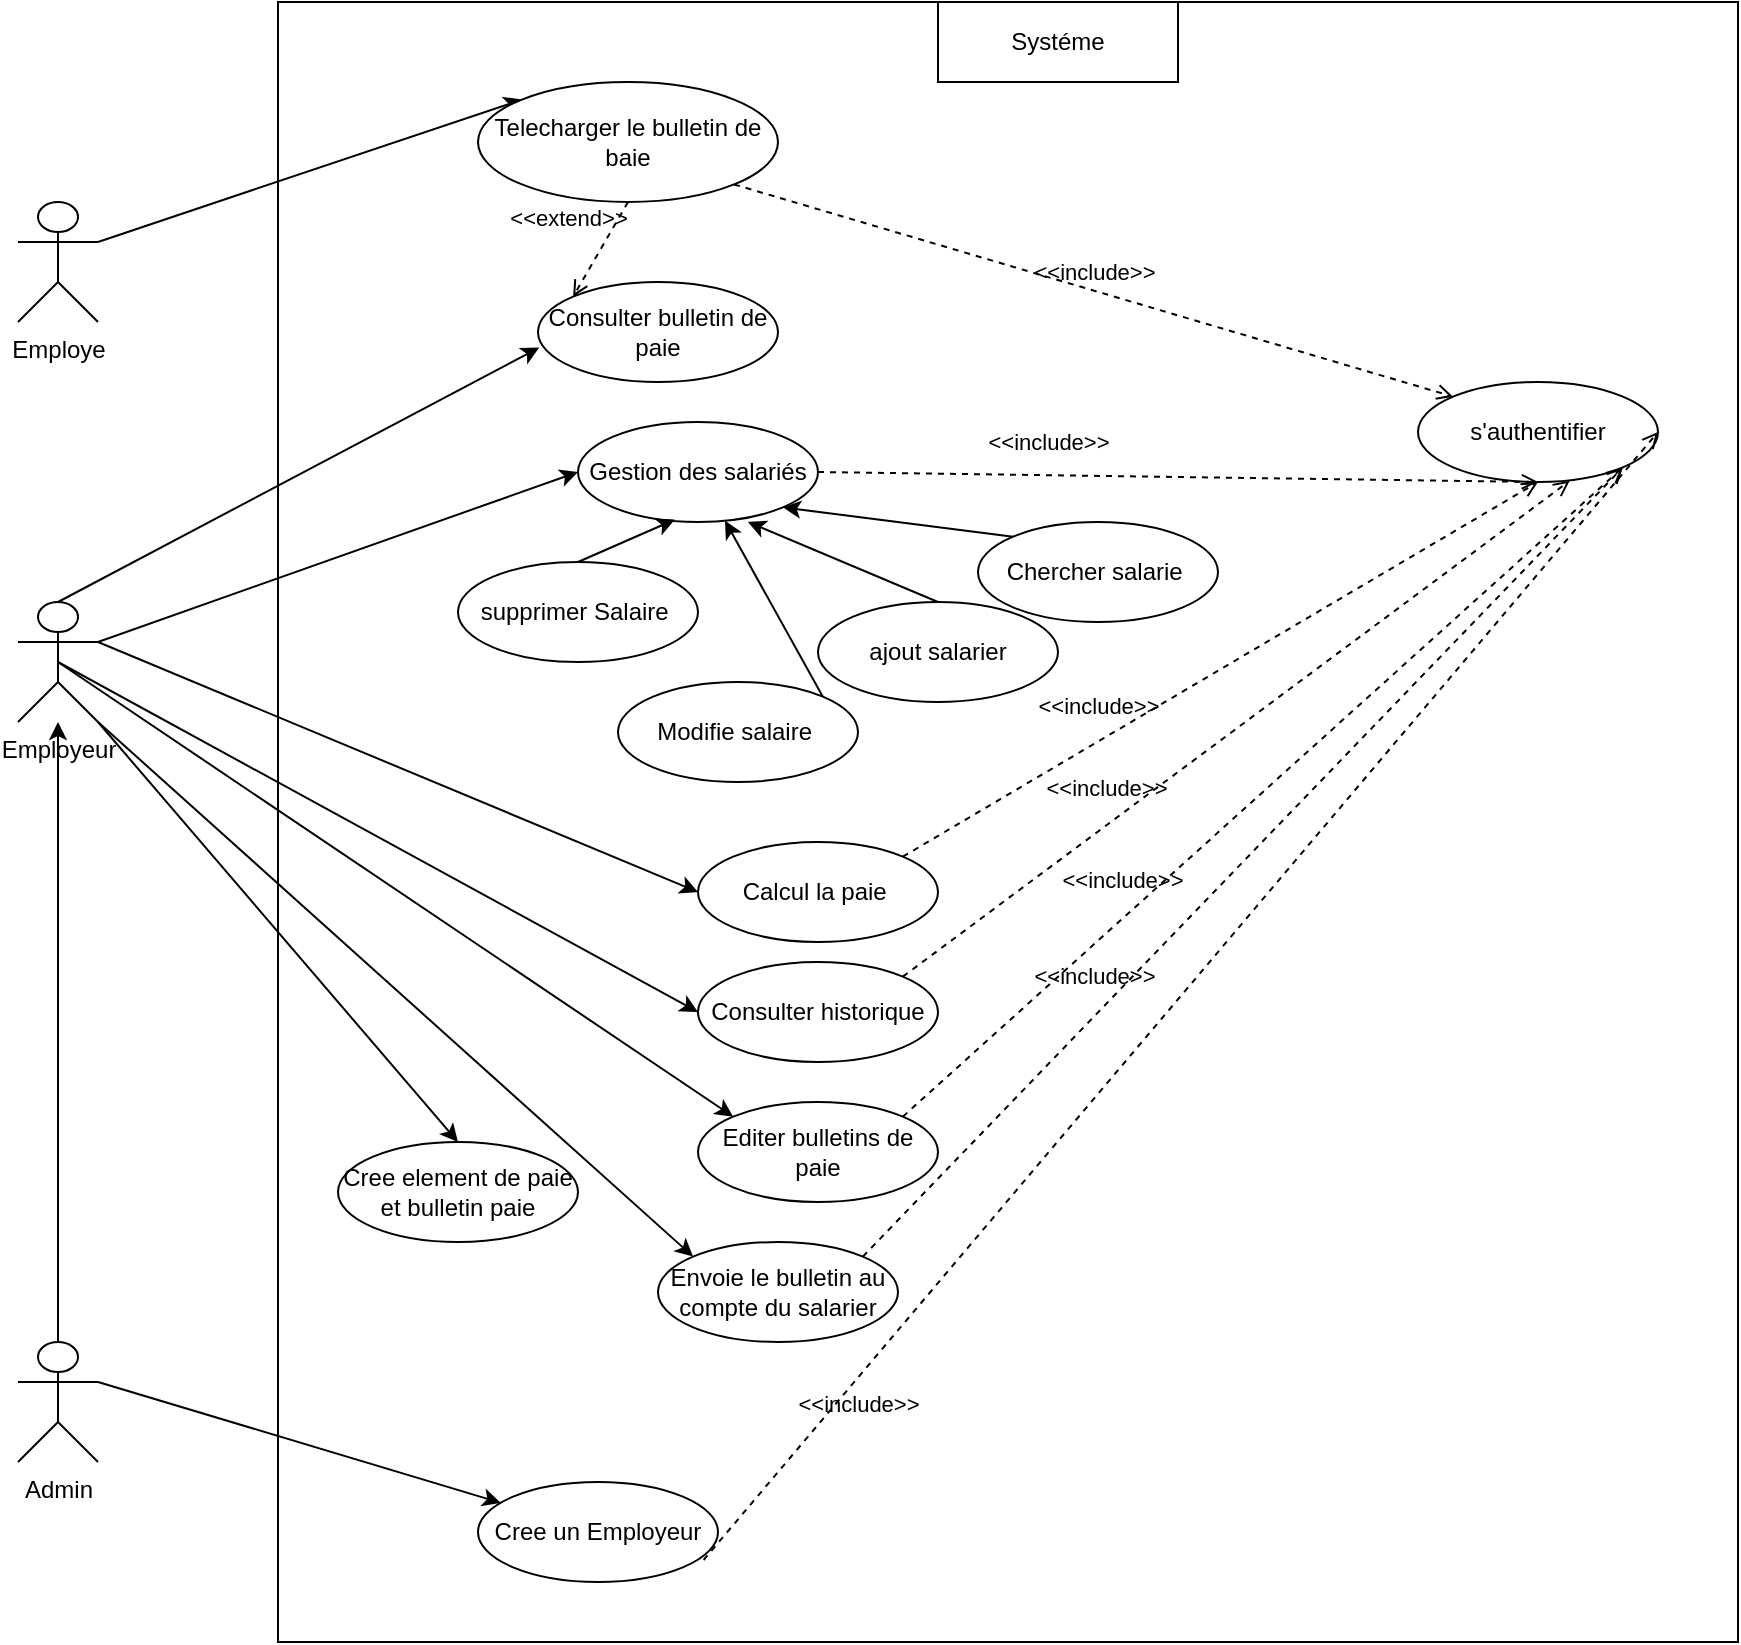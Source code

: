 <mxfile>
    <diagram id="1FBdTYcbO0OM_0W2Bze0" name="Page-1">
        <mxGraphModel dx="2107" dy="749" grid="1" gridSize="10" guides="1" tooltips="1" connect="1" arrows="1" fold="1" page="1" pageScale="1" pageWidth="827" pageHeight="1169" math="0" shadow="0" adaptiveColors="none">
            <root>
                <mxCell id="0"/>
                <mxCell id="1" parent="0"/>
                <mxCell id="6" value="" style="rounded=0;whiteSpace=wrap;html=1;" parent="1" vertex="1">
                    <mxGeometry x="-50" y="10" width="730" height="820" as="geometry"/>
                </mxCell>
                <mxCell id="55" style="edgeStyle=none;html=1;exitX=1;exitY=0.333;exitDx=0;exitDy=0;exitPerimeter=0;entryX=0;entryY=0;entryDx=0;entryDy=0;" parent="1" source="10" target="26" edge="1">
                    <mxGeometry relative="1" as="geometry"/>
                </mxCell>
                <mxCell id="10" value="Employe" style="shape=umlActor;verticalLabelPosition=bottom;verticalAlign=top;html=1;" parent="1" vertex="1">
                    <mxGeometry x="-180" y="110" width="40" height="60" as="geometry"/>
                </mxCell>
                <mxCell id="57" style="edgeStyle=none;html=1;exitX=1;exitY=0.333;exitDx=0;exitDy=0;exitPerimeter=0;entryX=0;entryY=0.5;entryDx=0;entryDy=0;" parent="1" source="11" target="30" edge="1">
                    <mxGeometry relative="1" as="geometry"/>
                </mxCell>
                <mxCell id="62" style="edgeStyle=none;html=1;exitX=0.5;exitY=0.5;exitDx=0;exitDy=0;exitPerimeter=0;entryX=0;entryY=0;entryDx=0;entryDy=0;" parent="1" source="11" target="39" edge="1">
                    <mxGeometry relative="1" as="geometry"/>
                </mxCell>
                <mxCell id="64" style="edgeStyle=none;html=1;exitX=0.5;exitY=0.5;exitDx=0;exitDy=0;exitPerimeter=0;entryX=0;entryY=0.5;entryDx=0;entryDy=0;" parent="1" source="11" target="45" edge="1">
                    <mxGeometry relative="1" as="geometry"/>
                </mxCell>
                <mxCell id="77" style="edgeStyle=none;html=1;exitX=1;exitY=0.333;exitDx=0;exitDy=0;exitPerimeter=0;entryX=0;entryY=0.5;entryDx=0;entryDy=0;" parent="1" source="11" target="33" edge="1">
                    <mxGeometry relative="1" as="geometry"/>
                </mxCell>
                <mxCell id="82" style="edgeStyle=none;html=1;exitX=1;exitY=1;exitDx=0;exitDy=0;exitPerimeter=0;entryX=0;entryY=0;entryDx=0;entryDy=0;" parent="1" source="11" target="80" edge="1">
                    <mxGeometry relative="1" as="geometry"/>
                </mxCell>
                <mxCell id="87" style="edgeStyle=none;html=1;exitX=1;exitY=1;exitDx=0;exitDy=0;exitPerimeter=0;entryX=0.5;entryY=0;entryDx=0;entryDy=0;" parent="1" source="11" target="86" edge="1">
                    <mxGeometry relative="1" as="geometry"/>
                </mxCell>
                <mxCell id="11" value="&lt;div&gt;Employeur&lt;/div&gt;" style="shape=umlActor;verticalLabelPosition=bottom;verticalAlign=top;html=1;" parent="1" vertex="1">
                    <mxGeometry x="-180" y="310" width="40" height="60" as="geometry"/>
                </mxCell>
                <mxCell id="17" value="s&#39;authentifier" style="ellipse;whiteSpace=wrap;html=1;" parent="1" vertex="1">
                    <mxGeometry x="520" y="200" width="120" height="50" as="geometry"/>
                </mxCell>
                <mxCell id="18" value="Systéme" style="rounded=0;whiteSpace=wrap;html=1;" parent="1" vertex="1">
                    <mxGeometry x="280" y="10" width="120" height="40" as="geometry"/>
                </mxCell>
                <mxCell id="21" value="Consulter bulletin de paie" style="ellipse;whiteSpace=wrap;html=1;" parent="1" vertex="1">
                    <mxGeometry x="80" y="150" width="120" height="50" as="geometry"/>
                </mxCell>
                <mxCell id="26" value="Telecharger le bulletin de baie" style="ellipse;whiteSpace=wrap;html=1;" parent="1" vertex="1">
                    <mxGeometry x="50" y="50" width="150" height="60" as="geometry"/>
                </mxCell>
                <mxCell id="30" value="Gestion des salariés" style="ellipse;whiteSpace=wrap;html=1;" parent="1" vertex="1">
                    <mxGeometry x="100" y="220" width="120" height="50" as="geometry"/>
                </mxCell>
                <mxCell id="33" value="Calcul la paie&amp;nbsp;" style="ellipse;whiteSpace=wrap;html=1;" parent="1" vertex="1">
                    <mxGeometry x="160" y="430" width="120" height="50" as="geometry"/>
                </mxCell>
                <mxCell id="34" value="ajout salarier" style="ellipse;whiteSpace=wrap;html=1;" parent="1" vertex="1">
                    <mxGeometry x="220" y="310" width="120" height="50" as="geometry"/>
                </mxCell>
                <mxCell id="73" style="edgeStyle=none;html=1;exitX=1;exitY=0;exitDx=0;exitDy=0;" parent="1" source="35" target="30" edge="1">
                    <mxGeometry relative="1" as="geometry"/>
                </mxCell>
                <mxCell id="35" value="Modifie salaire&amp;nbsp;" style="ellipse;whiteSpace=wrap;html=1;" parent="1" vertex="1">
                    <mxGeometry x="120" y="350" width="120" height="50" as="geometry"/>
                </mxCell>
                <mxCell id="36" value="supprimer Salaire&amp;nbsp;" style="ellipse;whiteSpace=wrap;html=1;" parent="1" vertex="1">
                    <mxGeometry x="40" y="290" width="120" height="50" as="geometry"/>
                </mxCell>
                <mxCell id="75" style="edgeStyle=none;html=1;exitX=0;exitY=0;exitDx=0;exitDy=0;entryX=1;entryY=1;entryDx=0;entryDy=0;" parent="1" source="37" target="30" edge="1">
                    <mxGeometry relative="1" as="geometry"/>
                </mxCell>
                <mxCell id="37" value="Chercher salarie&amp;nbsp;" style="ellipse;whiteSpace=wrap;html=1;" parent="1" vertex="1">
                    <mxGeometry x="300" y="270" width="120" height="50" as="geometry"/>
                </mxCell>
                <mxCell id="39" value="Editer bulletins de paie" style="ellipse;whiteSpace=wrap;html=1;" parent="1" vertex="1">
                    <mxGeometry x="160" y="560" width="120" height="50" as="geometry"/>
                </mxCell>
                <mxCell id="45" value="Consulter historique" style="ellipse;whiteSpace=wrap;html=1;" parent="1" vertex="1">
                    <mxGeometry x="160" y="490" width="120" height="50" as="geometry"/>
                </mxCell>
                <mxCell id="51" value="&amp;lt;&amp;lt;include&amp;gt;&amp;gt;" style="html=1;verticalAlign=bottom;labelBackgroundColor=none;endArrow=open;endFill=0;dashed=1;exitX=1;exitY=1;exitDx=0;exitDy=0;entryX=0;entryY=0;entryDx=0;entryDy=0;" parent="1" source="26" target="17" edge="1">
                    <mxGeometry width="160" relative="1" as="geometry">
                        <mxPoint y="190" as="sourcePoint"/>
                        <mxPoint x="160" y="190" as="targetPoint"/>
                    </mxGeometry>
                </mxCell>
                <mxCell id="54" value="&amp;lt;&amp;lt;include&amp;gt;&amp;gt;" style="html=1;verticalAlign=bottom;labelBackgroundColor=none;endArrow=open;endFill=0;dashed=1;exitX=1;exitY=0.5;exitDx=0;exitDy=0;entryX=0.5;entryY=1;entryDx=0;entryDy=0;" parent="1" source="30" target="17" edge="1">
                    <mxGeometry x="-0.365" y="7" width="160" relative="1" as="geometry">
                        <mxPoint x="104" y="330" as="sourcePoint"/>
                        <mxPoint x="70" y="426" as="targetPoint"/>
                        <mxPoint y="-1" as="offset"/>
                    </mxGeometry>
                </mxCell>
                <mxCell id="63" value="&amp;lt;&amp;lt;include&amp;gt;&amp;gt;" style="html=1;verticalAlign=bottom;labelBackgroundColor=none;endArrow=open;endFill=0;dashed=1;exitX=1;exitY=0;exitDx=0;exitDy=0;entryX=1;entryY=1;entryDx=0;entryDy=0;" parent="1" source="39" target="17" edge="1">
                    <mxGeometry x="-0.365" y="7" width="160" relative="1" as="geometry">
                        <mxPoint x="190" y="335" as="sourcePoint"/>
                        <mxPoint x="340" y="295" as="targetPoint"/>
                        <mxPoint y="-1" as="offset"/>
                    </mxGeometry>
                </mxCell>
                <mxCell id="65" value="&amp;lt;&amp;lt;include&amp;gt;&amp;gt;" style="html=1;verticalAlign=bottom;labelBackgroundColor=none;endArrow=open;endFill=0;dashed=1;exitX=1;exitY=0;exitDx=0;exitDy=0;entryX=0.632;entryY=0.988;entryDx=0;entryDy=0;entryPerimeter=0;" parent="1" source="45" target="17" edge="1">
                    <mxGeometry x="-0.365" y="7" width="160" relative="1" as="geometry">
                        <mxPoint x="200" y="345" as="sourcePoint"/>
                        <mxPoint x="350" y="305" as="targetPoint"/>
                        <mxPoint y="-1" as="offset"/>
                    </mxGeometry>
                </mxCell>
                <mxCell id="66" value="&amp;lt;&amp;lt;extend&amp;gt;&amp;gt;" style="html=1;verticalAlign=bottom;labelBackgroundColor=none;endArrow=open;endFill=0;dashed=1;entryX=0;entryY=0;entryDx=0;entryDy=0;exitX=0.5;exitY=1;exitDx=0;exitDy=0;" parent="1" source="26" target="21" edge="1">
                    <mxGeometry x="0.073" y="-17" width="160" relative="1" as="geometry">
                        <mxPoint x="163" y="99" as="sourcePoint"/>
                        <mxPoint x="350" y="80" as="targetPoint"/>
                        <mxPoint as="offset"/>
                    </mxGeometry>
                </mxCell>
                <mxCell id="72" style="edgeStyle=none;html=1;exitX=0.5;exitY=0;exitDx=0;exitDy=0;entryX=0.403;entryY=0.976;entryDx=0;entryDy=0;entryPerimeter=0;" parent="1" source="36" target="30" edge="1">
                    <mxGeometry relative="1" as="geometry"/>
                </mxCell>
                <mxCell id="74" style="edgeStyle=none;html=1;exitX=0.5;exitY=0;exitDx=0;exitDy=0;entryX=0.708;entryY=1;entryDx=0;entryDy=0;entryPerimeter=0;" parent="1" source="34" target="30" edge="1">
                    <mxGeometry relative="1" as="geometry"/>
                </mxCell>
                <mxCell id="78" value="&amp;lt;&amp;lt;include&amp;gt;&amp;gt;" style="html=1;verticalAlign=bottom;labelBackgroundColor=none;endArrow=open;endFill=0;dashed=1;exitX=1;exitY=0;exitDx=0;exitDy=0;entryX=0.5;entryY=1;entryDx=0;entryDy=0;" parent="1" source="33" target="17" edge="1">
                    <mxGeometry x="-0.365" y="7" width="160" relative="1" as="geometry">
                        <mxPoint x="270" y="428" as="sourcePoint"/>
                        <mxPoint x="594" y="190" as="targetPoint"/>
                        <mxPoint y="-1" as="offset"/>
                    </mxGeometry>
                </mxCell>
                <mxCell id="79" style="edgeStyle=none;html=1;exitX=0.5;exitY=0;exitDx=0;exitDy=0;exitPerimeter=0;entryX=0.005;entryY=0.656;entryDx=0;entryDy=0;entryPerimeter=0;" parent="1" source="11" target="21" edge="1">
                    <mxGeometry relative="1" as="geometry"/>
                </mxCell>
                <mxCell id="80" value="Envoie le bulletin au compte du salarier" style="ellipse;whiteSpace=wrap;html=1;" parent="1" vertex="1">
                    <mxGeometry x="140" y="630" width="120" height="50" as="geometry"/>
                </mxCell>
                <mxCell id="83" value="&amp;lt;&amp;lt;include&amp;gt;&amp;gt;" style="html=1;verticalAlign=bottom;labelBackgroundColor=none;endArrow=open;endFill=0;dashed=1;exitX=1;exitY=0;exitDx=0;exitDy=0;entryX=1;entryY=1;entryDx=0;entryDy=0;" parent="1" source="80" target="17" edge="1">
                    <mxGeometry x="-0.365" y="7" width="160" relative="1" as="geometry">
                        <mxPoint x="280" y="664" as="sourcePoint"/>
                        <mxPoint x="640" y="320" as="targetPoint"/>
                        <mxPoint y="-1" as="offset"/>
                    </mxGeometry>
                </mxCell>
                <mxCell id="85" style="edgeStyle=none;html=1;exitX=0.5;exitY=0;exitDx=0;exitDy=0;exitPerimeter=0;" parent="1" source="84" edge="1" target="11">
                    <mxGeometry relative="1" as="geometry">
                        <mxPoint x="-100" y="400" as="targetPoint"/>
                        <Array as="points">
                            <mxPoint x="-160" y="490"/>
                        </Array>
                    </mxGeometry>
                </mxCell>
                <mxCell id="90" style="edgeStyle=none;html=1;exitX=1;exitY=0.333;exitDx=0;exitDy=0;exitPerimeter=0;" parent="1" source="84" target="89" edge="1">
                    <mxGeometry relative="1" as="geometry"/>
                </mxCell>
                <mxCell id="84" value="Admin" style="shape=umlActor;verticalLabelPosition=bottom;verticalAlign=top;html=1;" parent="1" vertex="1">
                    <mxGeometry x="-180" y="680" width="40" height="60" as="geometry"/>
                </mxCell>
                <mxCell id="86" value="Cree element de paie et bulletin paie" style="ellipse;whiteSpace=wrap;html=1;" parent="1" vertex="1">
                    <mxGeometry x="-20" y="580" width="120" height="50" as="geometry"/>
                </mxCell>
                <mxCell id="89" value="Cree un Employeur" style="ellipse;whiteSpace=wrap;html=1;" parent="1" vertex="1">
                    <mxGeometry x="50" y="750" width="120" height="50" as="geometry"/>
                </mxCell>
                <mxCell id="91" value="&amp;lt;&amp;lt;include&amp;gt;&amp;gt;" style="html=1;verticalAlign=bottom;labelBackgroundColor=none;endArrow=open;endFill=0;dashed=1;exitX=0.94;exitY=0.78;exitDx=0;exitDy=0;entryX=1;entryY=0.5;entryDx=0;entryDy=0;exitPerimeter=0;" parent="1" source="89" target="17" edge="1">
                    <mxGeometry x="-0.722" y="-14" width="160" relative="1" as="geometry">
                        <mxPoint x="200" y="785" as="sourcePoint"/>
                        <mxPoint x="662" y="250" as="targetPoint"/>
                        <mxPoint as="offset"/>
                    </mxGeometry>
                </mxCell>
            </root>
        </mxGraphModel>
    </diagram>
</mxfile>
